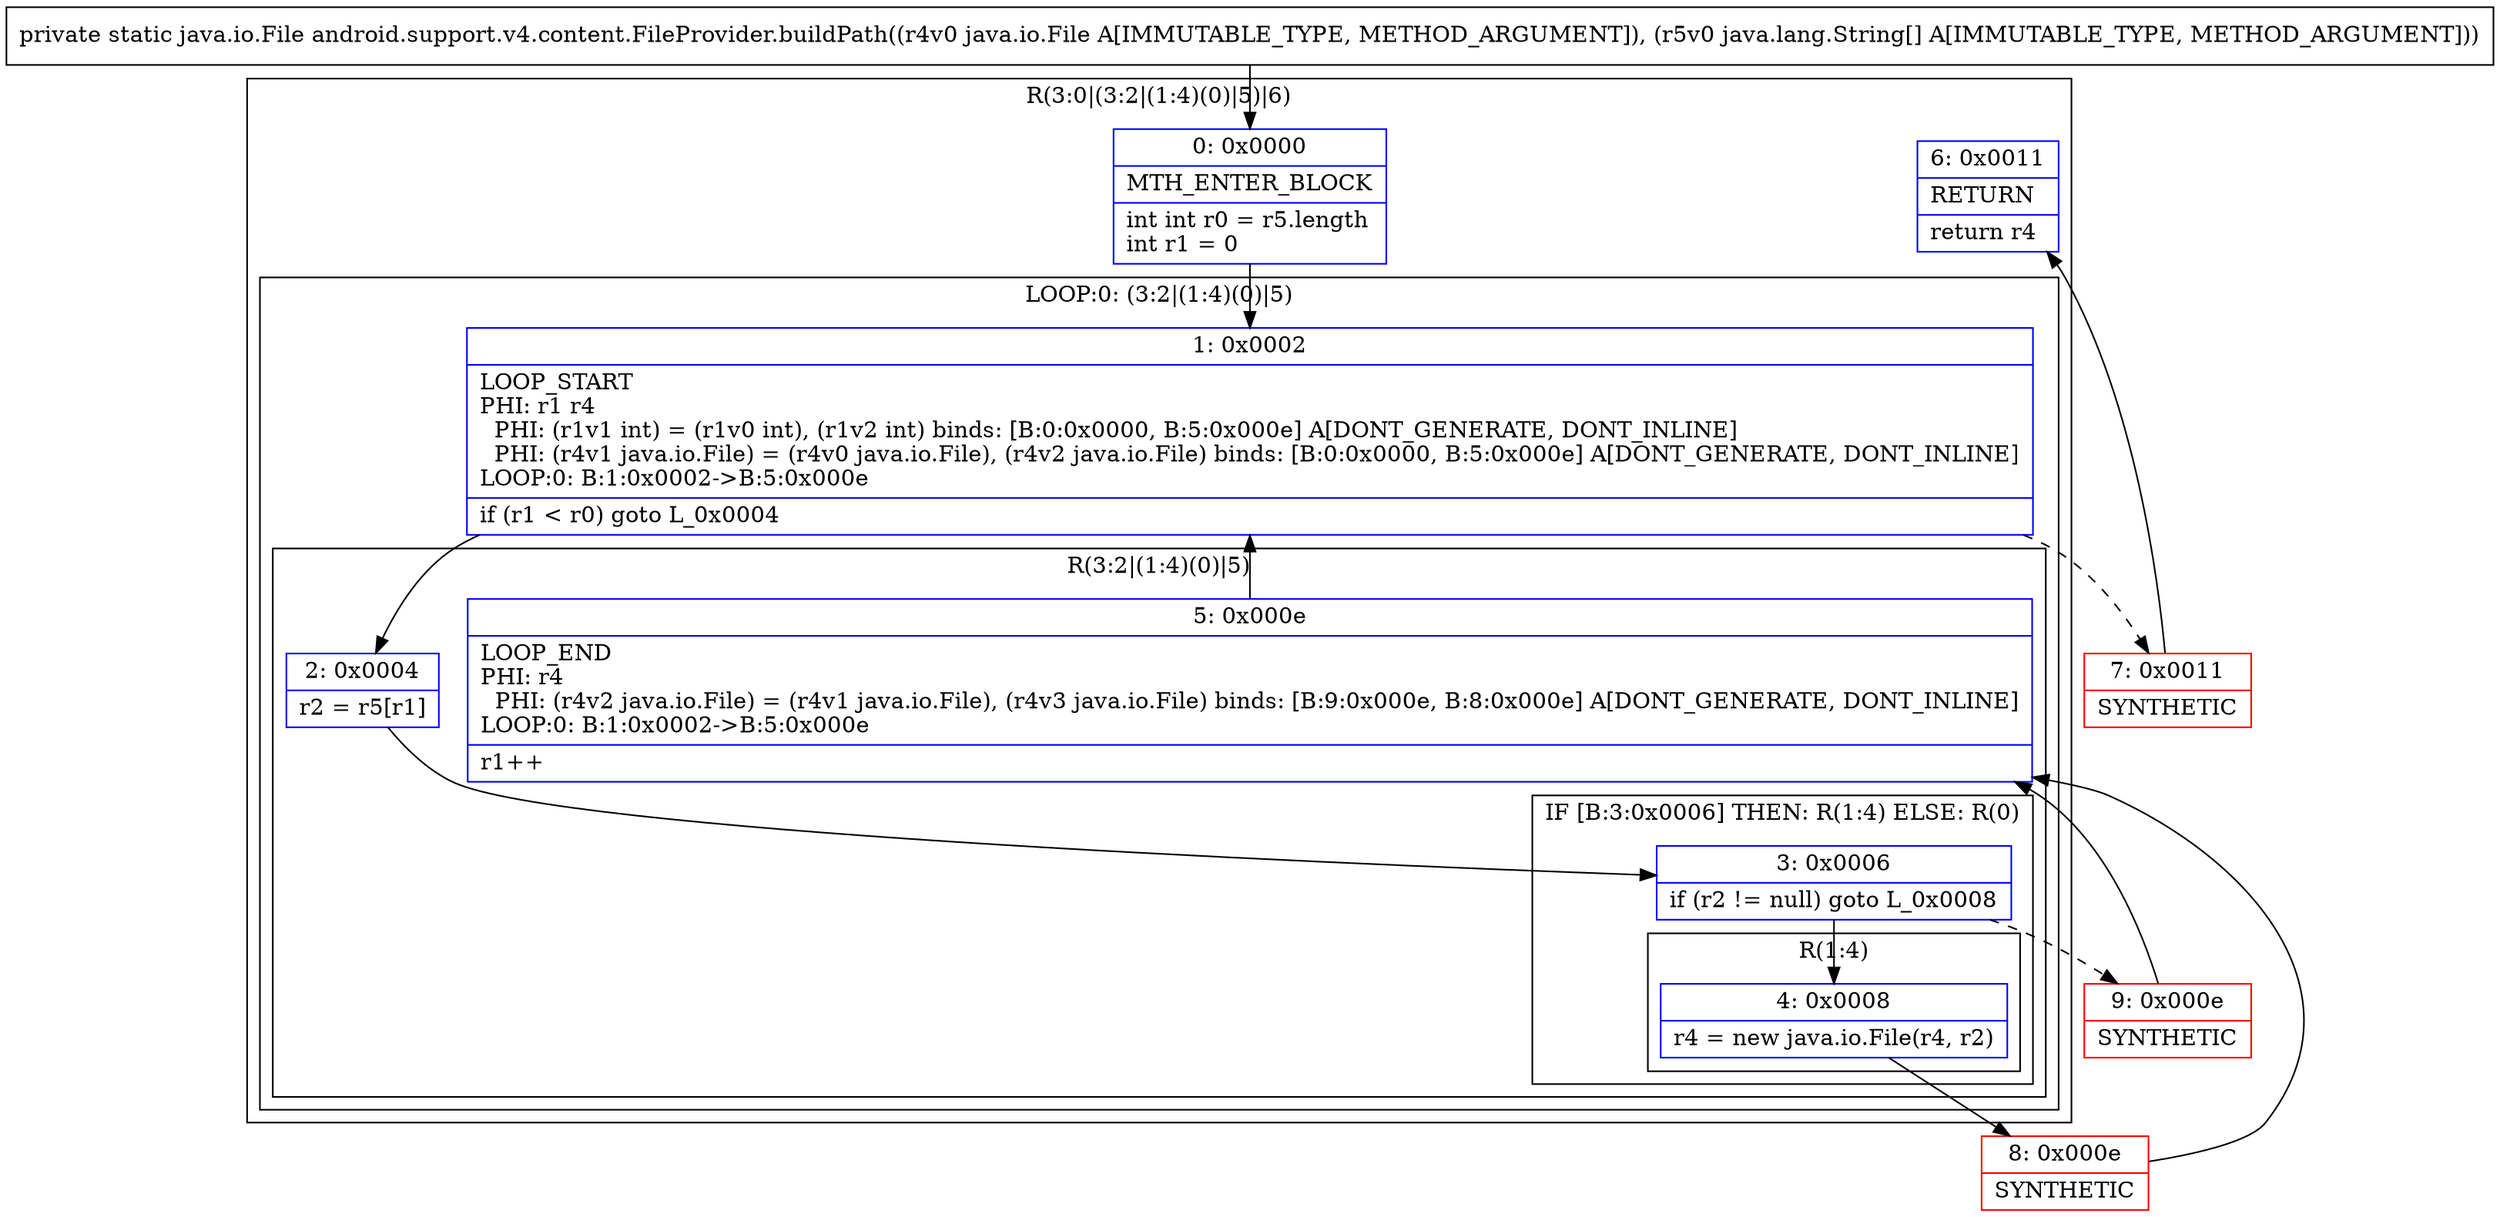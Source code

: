 digraph "CFG forandroid.support.v4.content.FileProvider.buildPath(Ljava\/io\/File;[Ljava\/lang\/String;)Ljava\/io\/File;" {
subgraph cluster_Region_1233544380 {
label = "R(3:0|(3:2|(1:4)(0)|5)|6)";
node [shape=record,color=blue];
Node_0 [shape=record,label="{0\:\ 0x0000|MTH_ENTER_BLOCK\l|int int r0 = r5.length\lint r1 = 0\l}"];
subgraph cluster_LoopRegion_135301637 {
label = "LOOP:0: (3:2|(1:4)(0)|5)";
node [shape=record,color=blue];
Node_1 [shape=record,label="{1\:\ 0x0002|LOOP_START\lPHI: r1 r4 \l  PHI: (r1v1 int) = (r1v0 int), (r1v2 int) binds: [B:0:0x0000, B:5:0x000e] A[DONT_GENERATE, DONT_INLINE]\l  PHI: (r4v1 java.io.File) = (r4v0 java.io.File), (r4v2 java.io.File) binds: [B:0:0x0000, B:5:0x000e] A[DONT_GENERATE, DONT_INLINE]\lLOOP:0: B:1:0x0002\-\>B:5:0x000e\l|if (r1 \< r0) goto L_0x0004\l}"];
subgraph cluster_Region_606233649 {
label = "R(3:2|(1:4)(0)|5)";
node [shape=record,color=blue];
Node_2 [shape=record,label="{2\:\ 0x0004|r2 = r5[r1]\l}"];
subgraph cluster_IfRegion_980554851 {
label = "IF [B:3:0x0006] THEN: R(1:4) ELSE: R(0)";
node [shape=record,color=blue];
Node_3 [shape=record,label="{3\:\ 0x0006|if (r2 != null) goto L_0x0008\l}"];
subgraph cluster_Region_714446599 {
label = "R(1:4)";
node [shape=record,color=blue];
Node_4 [shape=record,label="{4\:\ 0x0008|r4 = new java.io.File(r4, r2)\l}"];
}
subgraph cluster_Region_803408983 {
label = "R(0)";
node [shape=record,color=blue];
}
}
Node_5 [shape=record,label="{5\:\ 0x000e|LOOP_END\lPHI: r4 \l  PHI: (r4v2 java.io.File) = (r4v1 java.io.File), (r4v3 java.io.File) binds: [B:9:0x000e, B:8:0x000e] A[DONT_GENERATE, DONT_INLINE]\lLOOP:0: B:1:0x0002\-\>B:5:0x000e\l|r1++\l}"];
}
}
Node_6 [shape=record,label="{6\:\ 0x0011|RETURN\l|return r4\l}"];
}
Node_7 [shape=record,color=red,label="{7\:\ 0x0011|SYNTHETIC\l}"];
Node_8 [shape=record,color=red,label="{8\:\ 0x000e|SYNTHETIC\l}"];
Node_9 [shape=record,color=red,label="{9\:\ 0x000e|SYNTHETIC\l}"];
MethodNode[shape=record,label="{private static java.io.File android.support.v4.content.FileProvider.buildPath((r4v0 java.io.File A[IMMUTABLE_TYPE, METHOD_ARGUMENT]), (r5v0 java.lang.String[] A[IMMUTABLE_TYPE, METHOD_ARGUMENT])) }"];
MethodNode -> Node_0;
Node_0 -> Node_1;
Node_1 -> Node_2;
Node_1 -> Node_7[style=dashed];
Node_2 -> Node_3;
Node_3 -> Node_4;
Node_3 -> Node_9[style=dashed];
Node_4 -> Node_8;
Node_5 -> Node_1;
Node_7 -> Node_6;
Node_8 -> Node_5;
Node_9 -> Node_5;
}

